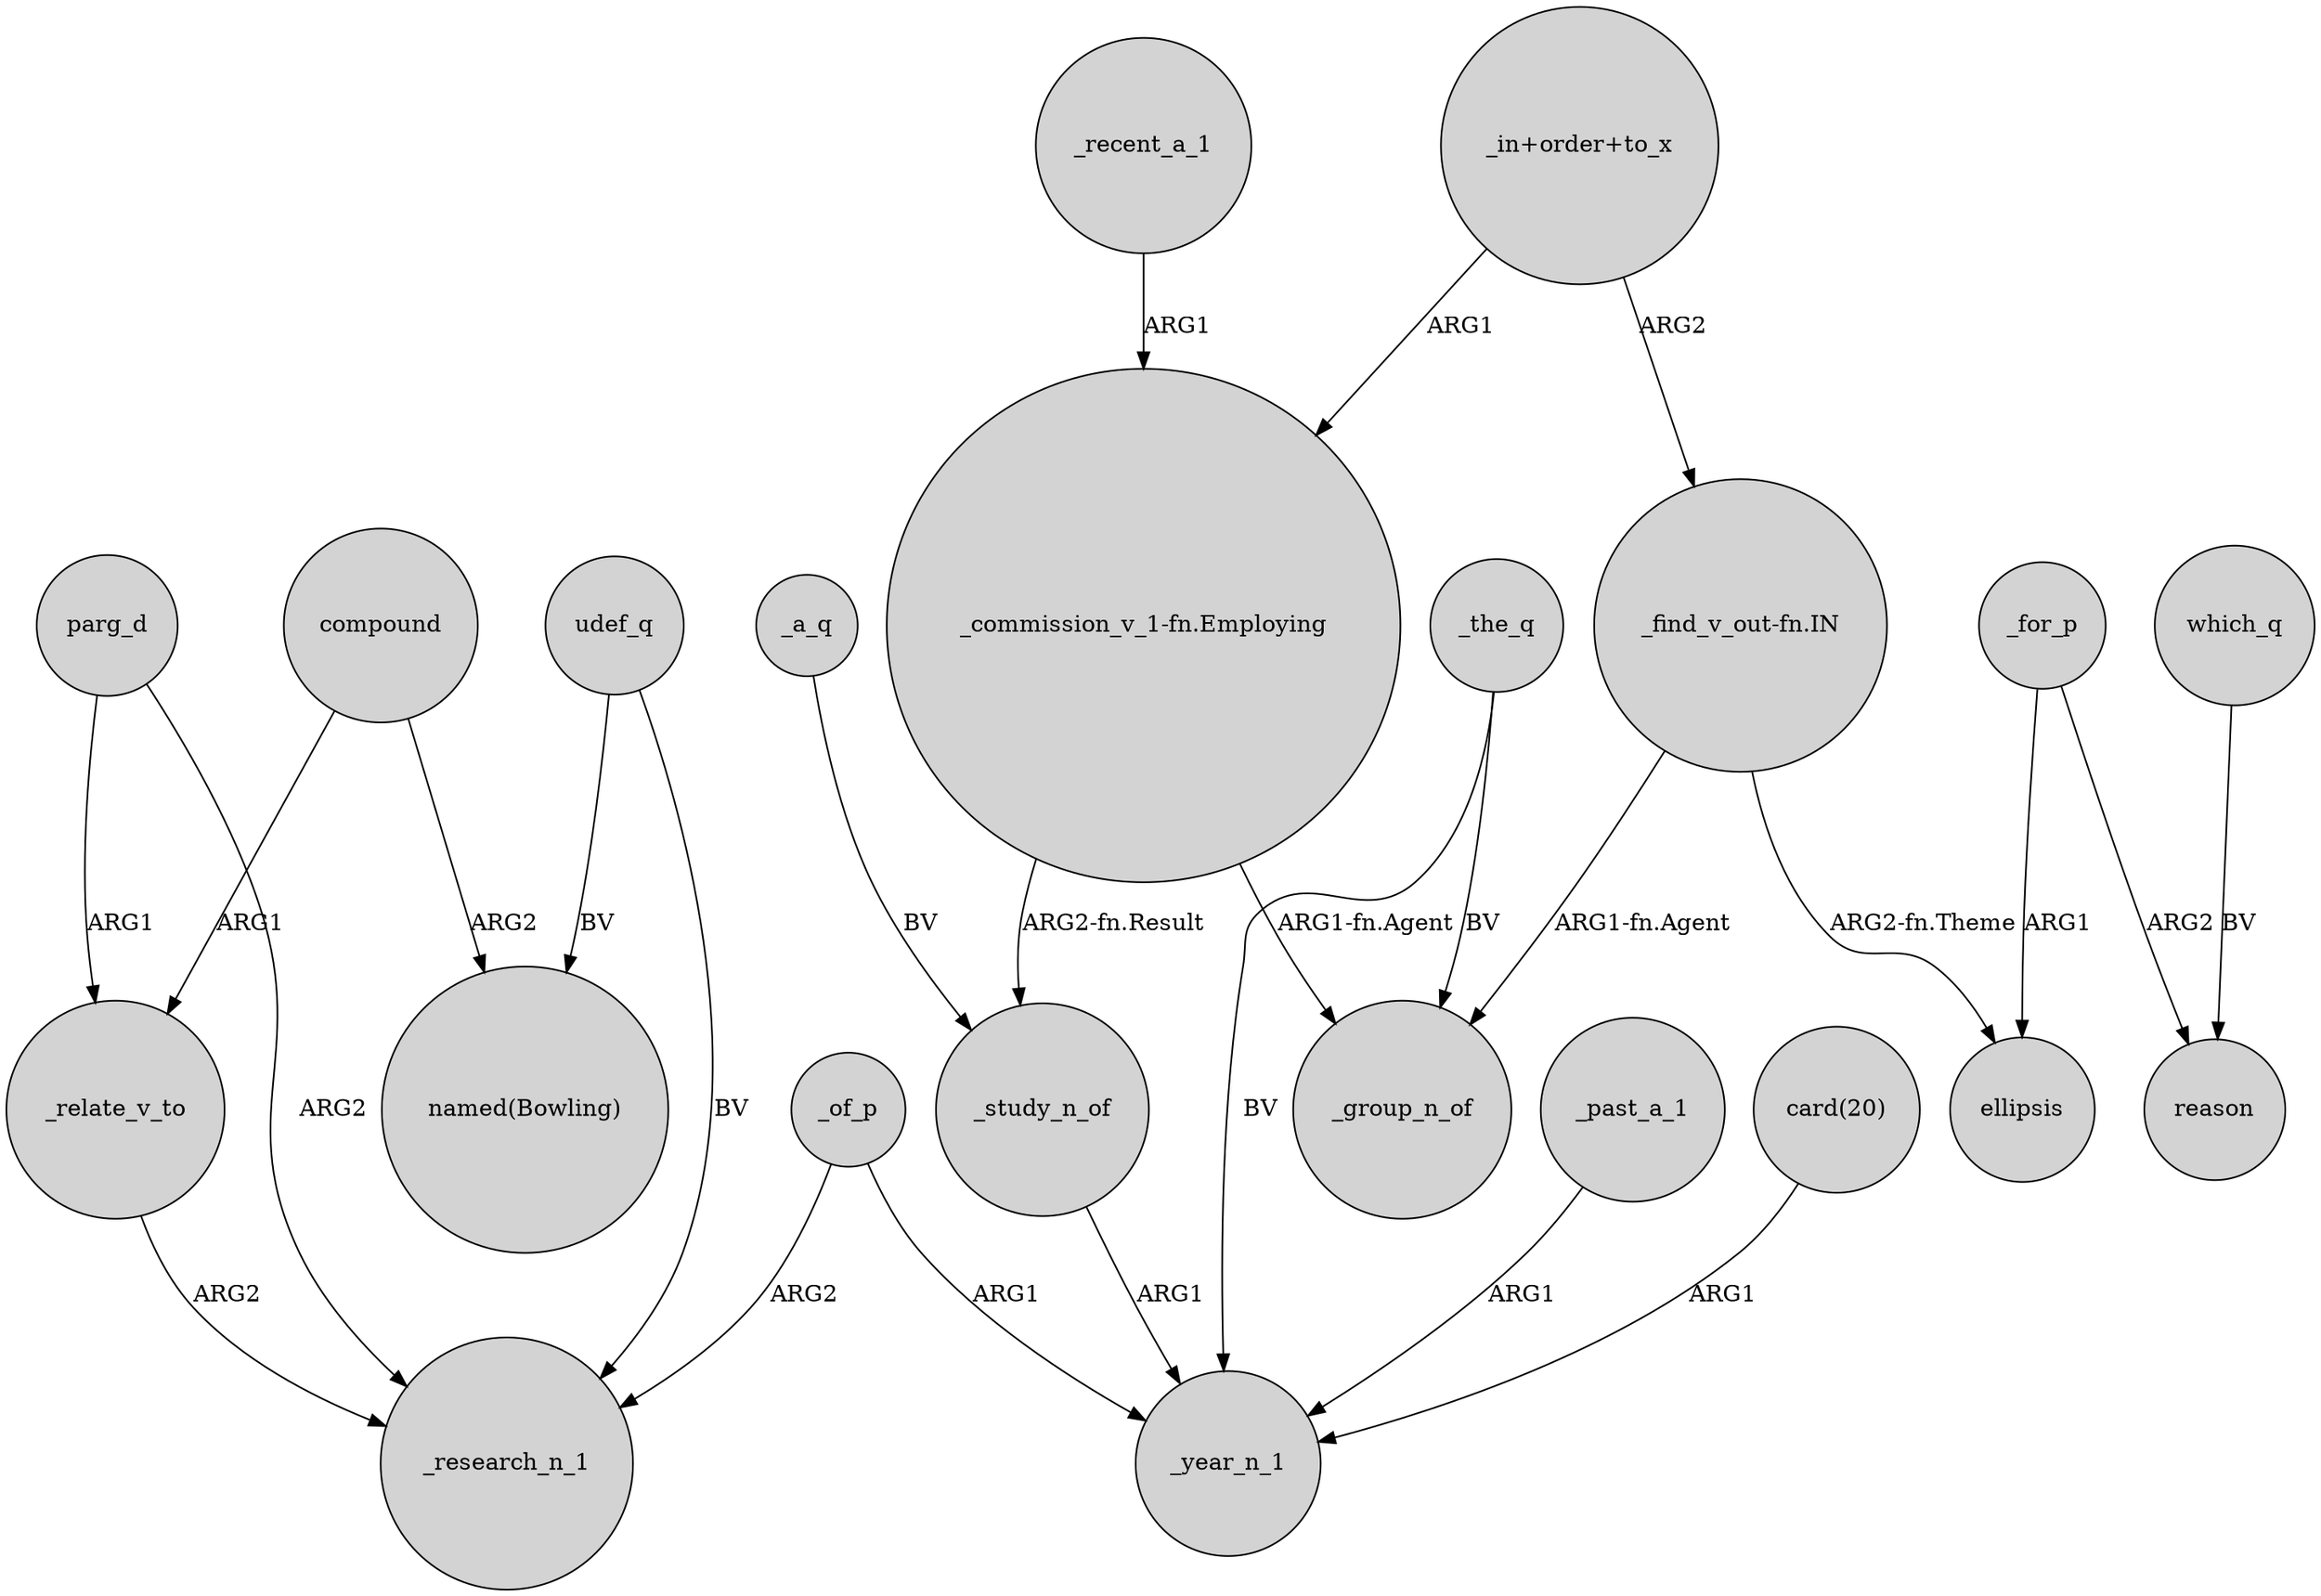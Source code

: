 digraph {
	node [shape=circle style=filled]
	_relate_v_to -> _research_n_1 [label=ARG2]
	"_commission_v_1-fn.Employing" -> _study_n_of [label="ARG2-fn.Result"]
	_a_q -> _study_n_of [label=BV]
	"_commission_v_1-fn.Employing" -> _group_n_of [label="ARG1-fn.Agent"]
	_for_p -> ellipsis [label=ARG1]
	parg_d -> _relate_v_to [label=ARG1]
	_for_p -> reason [label=ARG2]
	udef_q -> _research_n_1 [label=BV]
	_recent_a_1 -> "_commission_v_1-fn.Employing" [label=ARG1]
	_the_q -> _group_n_of [label=BV]
	_of_p -> _year_n_1 [label=ARG1]
	_past_a_1 -> _year_n_1 [label=ARG1]
	which_q -> reason [label=BV]
	"_find_v_out-fn.IN" -> _group_n_of [label="ARG1-fn.Agent"]
	udef_q -> "named(Bowling)" [label=BV]
	_of_p -> _research_n_1 [label=ARG2]
	"_find_v_out-fn.IN" -> ellipsis [label="ARG2-fn.Theme"]
	_the_q -> _year_n_1 [label=BV]
	compound -> "named(Bowling)" [label=ARG2]
	"card(20)" -> _year_n_1 [label=ARG1]
	compound -> _relate_v_to [label=ARG1]
	_study_n_of -> _year_n_1 [label=ARG1]
	parg_d -> _research_n_1 [label=ARG2]
	"_in+order+to_x" -> "_commission_v_1-fn.Employing" [label=ARG1]
	"_in+order+to_x" -> "_find_v_out-fn.IN" [label=ARG2]
}
